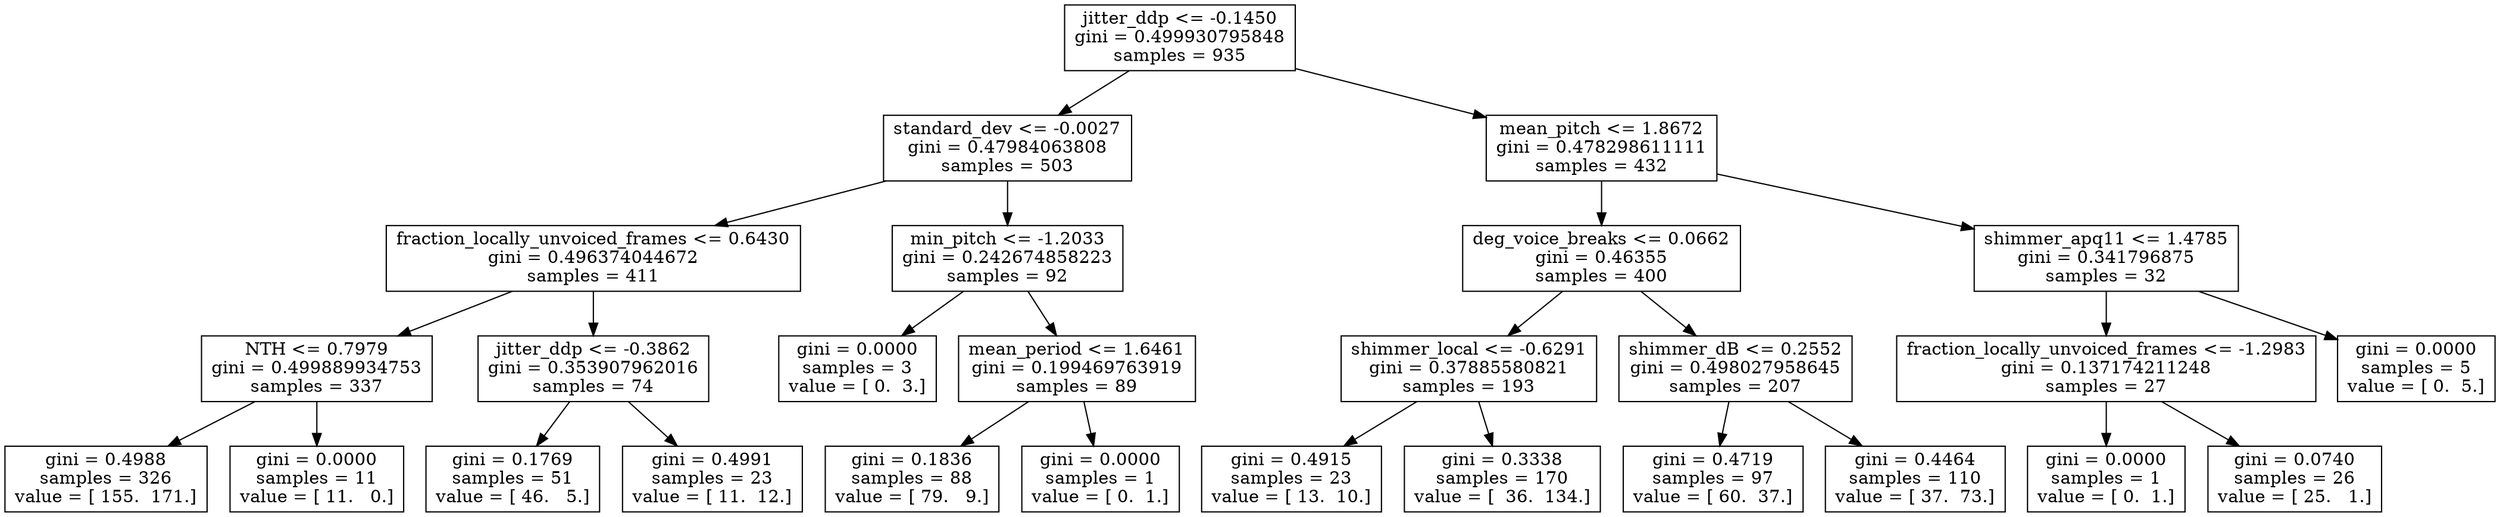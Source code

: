 digraph Tree {
0 [label="jitter_ddp <= -0.1450\ngini = 0.499930795848\nsamples = 935", shape="box"] ;
1 [label="standard_dev <= -0.0027\ngini = 0.47984063808\nsamples = 503", shape="box"] ;
0 -> 1 ;
2 [label="fraction_locally_unvoiced_frames <= 0.6430\ngini = 0.496374044672\nsamples = 411", shape="box"] ;
1 -> 2 ;
3 [label="NTH <= 0.7979\ngini = 0.499889934753\nsamples = 337", shape="box"] ;
2 -> 3 ;
4 [label="gini = 0.4988\nsamples = 326\nvalue = [ 155.  171.]", shape="box"] ;
3 -> 4 ;
5 [label="gini = 0.0000\nsamples = 11\nvalue = [ 11.   0.]", shape="box"] ;
3 -> 5 ;
6 [label="jitter_ddp <= -0.3862\ngini = 0.353907962016\nsamples = 74", shape="box"] ;
2 -> 6 ;
7 [label="gini = 0.1769\nsamples = 51\nvalue = [ 46.   5.]", shape="box"] ;
6 -> 7 ;
8 [label="gini = 0.4991\nsamples = 23\nvalue = [ 11.  12.]", shape="box"] ;
6 -> 8 ;
9 [label="min_pitch <= -1.2033\ngini = 0.242674858223\nsamples = 92", shape="box"] ;
1 -> 9 ;
10 [label="gini = 0.0000\nsamples = 3\nvalue = [ 0.  3.]", shape="box"] ;
9 -> 10 ;
11 [label="mean_period <= 1.6461\ngini = 0.199469763919\nsamples = 89", shape="box"] ;
9 -> 11 ;
12 [label="gini = 0.1836\nsamples = 88\nvalue = [ 79.   9.]", shape="box"] ;
11 -> 12 ;
13 [label="gini = 0.0000\nsamples = 1\nvalue = [ 0.  1.]", shape="box"] ;
11 -> 13 ;
14 [label="mean_pitch <= 1.8672\ngini = 0.478298611111\nsamples = 432", shape="box"] ;
0 -> 14 ;
15 [label="deg_voice_breaks <= 0.0662\ngini = 0.46355\nsamples = 400", shape="box"] ;
14 -> 15 ;
16 [label="shimmer_local <= -0.6291\ngini = 0.37885580821\nsamples = 193", shape="box"] ;
15 -> 16 ;
17 [label="gini = 0.4915\nsamples = 23\nvalue = [ 13.  10.]", shape="box"] ;
16 -> 17 ;
18 [label="gini = 0.3338\nsamples = 170\nvalue = [  36.  134.]", shape="box"] ;
16 -> 18 ;
19 [label="shimmer_dB <= 0.2552\ngini = 0.498027958645\nsamples = 207", shape="box"] ;
15 -> 19 ;
20 [label="gini = 0.4719\nsamples = 97\nvalue = [ 60.  37.]", shape="box"] ;
19 -> 20 ;
21 [label="gini = 0.4464\nsamples = 110\nvalue = [ 37.  73.]", shape="box"] ;
19 -> 21 ;
22 [label="shimmer_apq11 <= 1.4785\ngini = 0.341796875\nsamples = 32", shape="box"] ;
14 -> 22 ;
23 [label="fraction_locally_unvoiced_frames <= -1.2983\ngini = 0.137174211248\nsamples = 27", shape="box"] ;
22 -> 23 ;
24 [label="gini = 0.0000\nsamples = 1\nvalue = [ 0.  1.]", shape="box"] ;
23 -> 24 ;
25 [label="gini = 0.0740\nsamples = 26\nvalue = [ 25.   1.]", shape="box"] ;
23 -> 25 ;
26 [label="gini = 0.0000\nsamples = 5\nvalue = [ 0.  5.]", shape="box"] ;
22 -> 26 ;
}